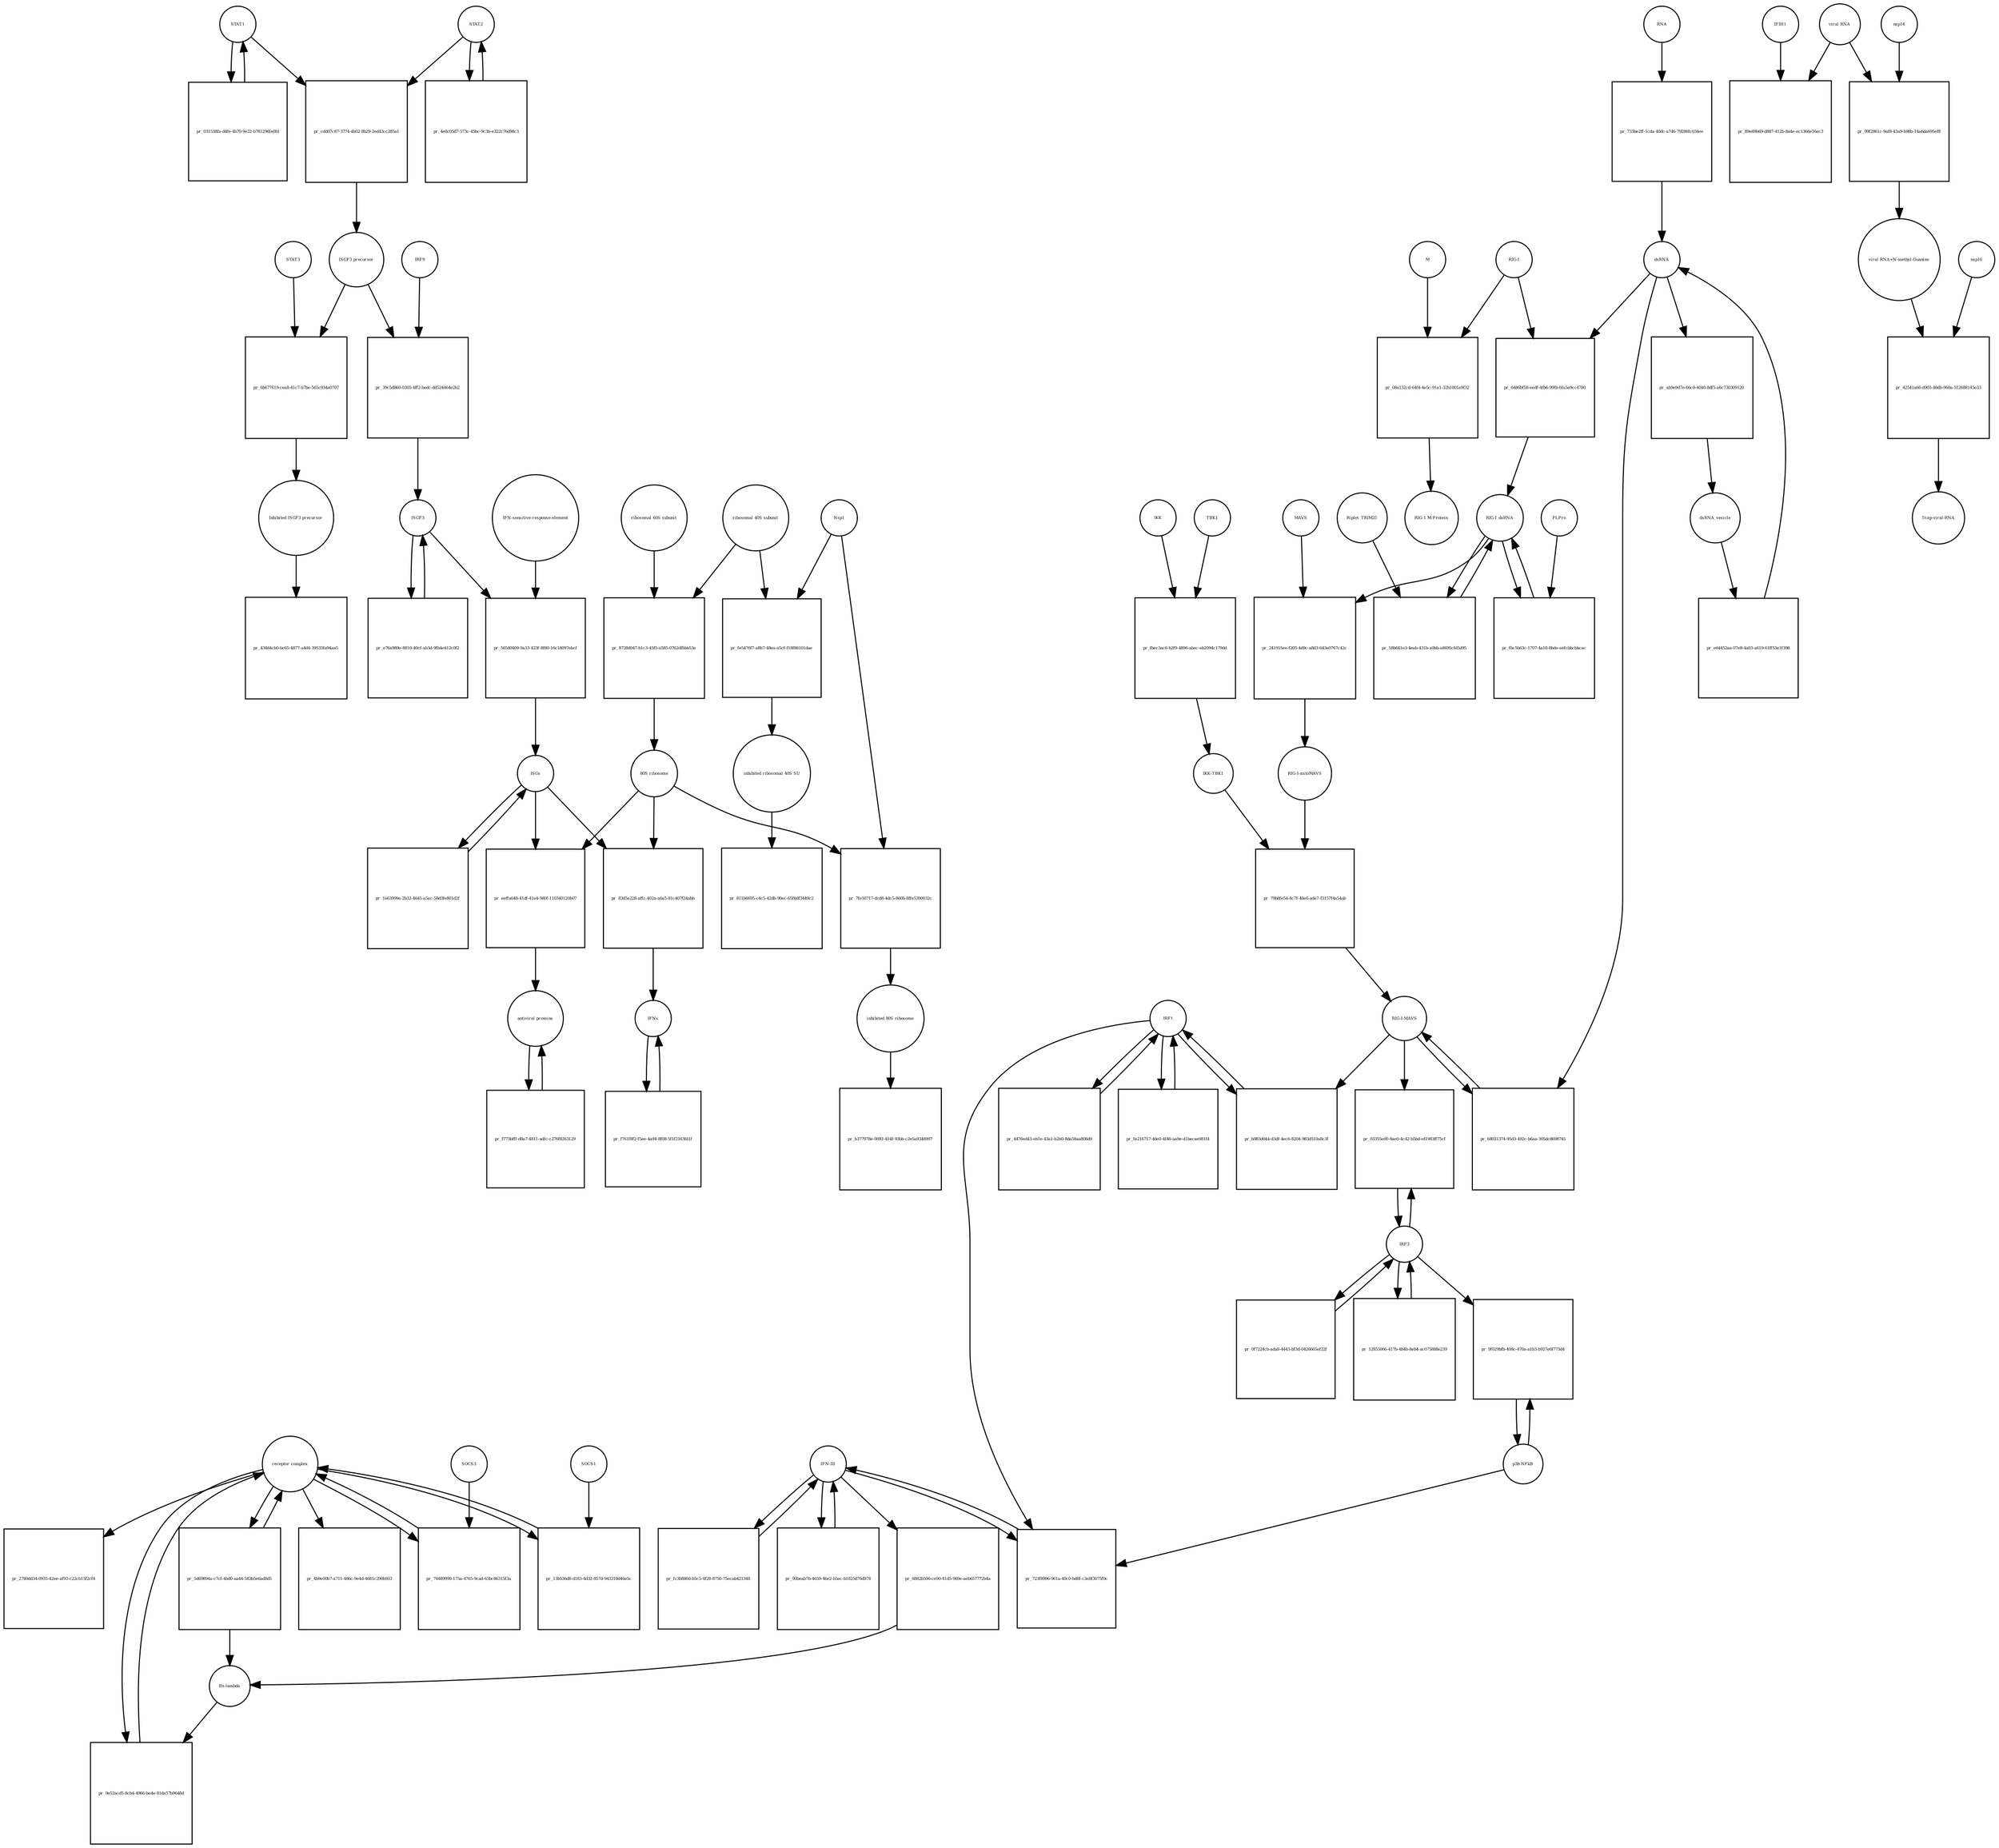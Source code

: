 strict digraph  {
STAT1 [annotation="", bipartite=0, cls=macromolecule, fontsize=4, label=STAT1, shape=circle];
"pr_cdd07c87-3774-4b02-8b29-2ed43cc285a1" [annotation="", bipartite=1, cls=process, fontsize=4, label="pr_cdd07c87-3774-4b02-8b29-2ed43cc285a1", shape=square];
STAT2 [annotation="", bipartite=0, cls=macromolecule, fontsize=4, label=STAT2, shape=circle];
"ISGF3 precursor" [annotation="", bipartite=0, cls=complex, fontsize=4, label="ISGF3 precursor", shape=circle];
"pr_031538fa-d4fe-4b70-9e22-b781296fe0fd" [annotation="", bipartite=1, cls=process, fontsize=4, label="pr_031538fa-d4fe-4b70-9e22-b781296fe0fd", shape=square];
"pr_4e0c05d7-573c-45bc-9c3b-e322c76d98c3" [annotation="", bipartite=1, cls=process, fontsize=4, label="pr_4e0c05d7-573c-45bc-9c3b-e322c76d98c3", shape=square];
"receptor complex" [annotation="", bipartite=0, cls=complex, fontsize=4, label="receptor complex", shape=circle];
"pr_9e52acd5-8cb4-4966-be4e-81da57b9648d" [annotation="", bipartite=1, cls=process, fontsize=4, label="pr_9e52acd5-8cb4-4966-be4e-81da57b9648d", shape=square];
"Ifn lambda" [annotation="", bipartite=0, cls=complex, fontsize=4, label="Ifn lambda", shape=circle];
"IFN-sensitive-response-element" [annotation="", bipartite=0, cls="nucleic acid feature", fontsize=4, label="IFN-sensitive-response-element", shape=circle];
"pr_56540409-9a33-423f-8f80-16c18097ebcf" [annotation="", bipartite=1, cls=process, fontsize=4, label="pr_56540409-9a33-423f-8f80-16c18097ebcf", shape=square];
ISGs [annotation="", bipartite=0, cls="nucleic acid feature", fontsize=4, label=ISGs, shape=circle];
ISGF3 [annotation="", bipartite=0, cls=complex, fontsize=4, label=ISGF3, shape=circle];
"pr_83d5e228-affc-402a-a6a5-81c407f24abb" [annotation="", bipartite=1, cls=process, fontsize=4, label="pr_83d5e228-affc-402a-a6a5-81c407f24abb", shape=square];
IFNs [annotation="", bipartite=0, cls=complex, fontsize=4, label=IFNs, shape=circle];
"80S ribosome" [annotation="", bipartite=0, cls=complex, fontsize=4, label="80S ribosome", shape=circle];
"pr_eeffa648-41df-41e4-980f-110340120b07" [annotation="", bipartite=1, cls=process, fontsize=4, label="pr_eeffa648-41df-41e4-980f-110340120b07", shape=square];
"antiviral proteins" [annotation="", bipartite=0, cls=complex, fontsize=4, label="antiviral proteins", shape=circle];
"pr_e76a989e-8810-40cf-ab3d-9fb4e412c0f2" [annotation="", bipartite=1, cls=process, fontsize=4, label="pr_e76a989e-8810-40cf-ab3d-9fb4e412c0f2", shape=square];
"pr_1e63999e-2b32-4645-a5ec-58d3fe801d2f" [annotation="", bipartite=1, cls=process, fontsize=4, label="pr_1e63999e-2b32-4645-a5ec-58d3fe801d2f", shape=square];
"pr_f773bfff-d8a7-4811-adfc-c276f8263129" [annotation="", bipartite=1, cls=process, fontsize=4, label="pr_f773bfff-d8a7-4811-adfc-c276f8263129", shape=square];
"viral RNA" [annotation="", bipartite=0, cls="nucleic acid feature", fontsize=4, label="viral RNA", shape=circle];
"pr_89e69b69-d887-412b-8a4e-ec1366e16ec3" [annotation="", bipartite=1, cls=process, fontsize=4, label="pr_89e69b69-d887-412b-8a4e-ec1366e16ec3", shape=square];
IFIH1 [annotation="", bipartite=0, cls=macromolecule, fontsize=4, label=IFIH1, shape=circle];
"pr_99f2861c-9af8-43a9-b98b-14a6da695ef8" [annotation="", bipartite=1, cls=process, fontsize=4, label="pr_99f2861c-9af8-43a9-b98b-14a6da695ef8", shape=square];
"viral RNA+N-methyl-Guanine" [annotation="", bipartite=0, cls="nucleic acid feature", fontsize=4, label="viral RNA+N-methyl-Guanine", shape=circle];
nsp14 [annotation=urn_miriam_ncbiprotein_YP_009725309, bipartite=0, cls=macromolecule, fontsize=4, label=nsp14, shape=circle];
"pr_42541a66-d903-40db-960a-512688145e33" [annotation="", bipartite=1, cls=process, fontsize=4, label="pr_42541a66-d903-40db-960a-512688145e33", shape=square];
"5'cap-viral-RNA" [annotation="", bipartite=0, cls="nucleic acid feature", fontsize=4, label="5'cap-viral-RNA", shape=circle];
nsp16 [annotation=urn_miriam_ncbiprotein_YP_009725311, bipartite=0, cls=macromolecule, fontsize=4, label=nsp16, shape=circle];
IKK [annotation="urn_miriam_uniprot_O14920|urn_miriam_uniprot_O15111", bipartite=0, cls=macromolecule, fontsize=4, label=IKK, shape=circle];
"pr_fbec3ac6-b2f9-4896-abec-eb2094c179dd" [annotation="", bipartite=1, cls=process, fontsize=4, label="pr_fbec3ac6-b2f9-4896-abec-eb2094c179dd", shape=square];
TBK1 [annotation=urn_miriam_uniprot_Q9UHD2, bipartite=0, cls=macromolecule, fontsize=4, label=TBK1, shape=circle];
"IKK-TBK1" [annotation="", bipartite=0, cls=complex, fontsize=4, label="IKK-TBK1", shape=circle];
IRF1 [annotation="", bipartite=0, cls=macromolecule, fontsize=4, label=IRF1, shape=circle];
"pr_b983d044-d3df-4ec6-8204-983d510a8c3f" [annotation="", bipartite=1, cls=process, fontsize=4, label="pr_b983d044-d3df-4ec6-8204-983d510a8c3f", shape=square];
"RIG-I-MAVS" [annotation="", bipartite=0, cls=complex, fontsize=4, label="RIG-I-MAVS", shape=circle];
"IFN-III" [annotation="", bipartite=0, cls=macromolecule, fontsize=4, label="IFN-III", shape=circle];
"pr_fc3b880d-b5c5-4f28-8750-75ecab421348" [annotation="", bipartite=1, cls=process, fontsize=4, label="pr_fc3b880d-b5c5-4f28-8750-75ecab421348", shape=square];
"pr_93beab7b-4659-46e2-b5ec-b1825d76d978" [annotation="", bipartite=1, cls=process, fontsize=4, label="pr_93beab7b-4659-46e2-b5ec-b1825d76d978", shape=square];
"pr_723f8996-961a-40c0-bd8f-c3e8f3075f0c" [annotation="", bipartite=1, cls=process, fontsize=4, label="pr_723f8996-961a-40c0-bd8f-c3e8f3075f0c", shape=square];
"p38-NFkB" [annotation="", bipartite=0, cls=complex, fontsize=4, label="p38-NFkB", shape=circle];
"pr_6882b506-ce90-41d5-969e-aeb657772b4a" [annotation="", bipartite=1, cls=process, fontsize=4, label="pr_6882b506-ce90-41d5-969e-aeb657772b4a", shape=square];
"RIG-I" [annotation=urn_miriam_uniprot_O95786, bipartite=0, cls=macromolecule, fontsize=4, label="RIG-I", shape=circle];
"pr_6486bf58-eedf-4fb6-99fb-6fa5e9cc4780" [annotation="", bipartite=1, cls=process, fontsize=4, label="pr_6486bf58-eedf-4fb6-99fb-6fa5e9cc4780", shape=square];
"RIG-I_dsRNA" [annotation="", bipartite=0, cls=complex, fontsize=4, label="RIG-I_dsRNA", shape=circle];
dsRNA [annotation="", bipartite=0, cls="nucleic acid feature", fontsize=4, label=dsRNA, shape=circle];
"RIG-I-mitoMAVS" [annotation="", bipartite=0, cls=complex, fontsize=4, label="RIG-I-mitoMAVS", shape=circle];
"pr_79b8fe54-8c7f-48e6-ade7-f3157f4a54ab" [annotation="", bipartite=1, cls=process, fontsize=4, label="pr_79b8fe54-8c7f-48e6-ade7-f3157f4a54ab", shape=square];
"pr_ab9e9d7e-66c0-4040-8df5-a6c730309120" [annotation="", bipartite=1, cls=process, fontsize=4, label="pr_ab9e9d7e-66c0-4040-8df5-a6c730309120", shape=square];
dsRNA_vesicle [annotation="", bipartite=0, cls="nucleic acid feature", fontsize=4, label=dsRNA_vesicle, shape=circle];
"pr_e64452aa-07e8-4a03-a619-61ff53e1f398" [annotation="", bipartite=1, cls=process, fontsize=4, label="pr_e64452aa-07e8-4a03-a619-61ff53e1f398", shape=square];
"pr_4476ed43-eb1e-43a1-b2b0-8da58aa806d9" [annotation="", bipartite=1, cls=process, fontsize=4, label="pr_4476ed43-eb1e-43a1-b2b0-8da58aa806d9", shape=square];
"pr_fe216717-46e0-4f46-aa9e-d1becae981f4" [annotation="", bipartite=1, cls=process, fontsize=4, label="pr_fe216717-46e0-4f46-aa9e-d1becae981f4", shape=square];
RNA [annotation="", bipartite=0, cls="nucleic acid feature", fontsize=4, label=RNA, shape=circle];
"pr_733be2ff-1cda-40dc-a746-79286fc034ee" [annotation="", bipartite=1, cls=process, fontsize=4, label="pr_733be2ff-1cda-40dc-a746-79286fc034ee", shape=square];
"ribosomal 60S subunit" [annotation="", bipartite=0, cls=complex, fontsize=4, label="ribosomal 60S subunit", shape=circle];
"pr_8728d047-b1c3-45f5-a585-0762dfbbb53e" [annotation="", bipartite=1, cls=process, fontsize=4, label="pr_8728d047-b1c3-45f5-a585-0762dfbbb53e", shape=square];
"ribosomal 40S subunit" [annotation="", bipartite=0, cls=complex, fontsize=4, label="ribosomal 40S subunit", shape=circle];
"pr_fe5476f7-a8b7-48ea-a5cf-f18f86101dae" [annotation="", bipartite=1, cls=process, fontsize=4, label="pr_fe5476f7-a8b7-48ea-a5cf-f18f86101dae", shape=square];
Nsp1 [annotation="urn_miriam_ncbiprotein_YP_009725297|urn_miriam_uniprot_P0C6X7", bipartite=0, cls=macromolecule, fontsize=4, label=Nsp1, shape=circle];
"inhibited ribosomal 40S SU" [annotation="urn_miriam_doi_10.1101%2F2020.05.18.102467", bipartite=0, cls=complex, fontsize=4, label="inhibited ribosomal 40S SU", shape=circle];
"pr_7fe50717-dcd8-4dc5-860b-8ffe5390032c" [annotation="", bipartite=1, cls=process, fontsize=4, label="pr_7fe50717-dcd8-4dc5-860b-8ffe5390032c", shape=square];
"inhibited 80S ribosome" [annotation="", bipartite=0, cls=complex, fontsize=4, label="inhibited 80S ribosome", shape=circle];
"pr_6b677619-cea8-41c7-b7be-565c934a0707" [annotation="", bipartite=1, cls=process, fontsize=4, label="pr_6b677619-cea8-41c7-b7be-565c934a0707", shape=square];
STAT3 [annotation="", bipartite=0, cls=macromolecule, fontsize=4, label=STAT3, shape=circle];
"Inhibited ISGF3 precursor" [annotation="", bipartite=0, cls=complex, fontsize=4, label="Inhibited ISGF3 precursor", shape=circle];
"pr_f761f8f2-f5ee-4a94-8f08-5f1f2163fd1f" [annotation="", bipartite=1, cls=process, fontsize=4, label="pr_f761f8f2-f5ee-4a94-8f08-5f1f2163fd1f", shape=square];
"pr_74489998-175a-4765-9cad-63bc86315f3a" [annotation="", bipartite=1, cls=process, fontsize=4, label="pr_74489998-175a-4765-9cad-63bc86315f3a", shape=square];
SOCS3 [annotation="", bipartite=0, cls=macromolecule, fontsize=4, label=SOCS3, shape=circle];
"pr_13b536d8-d183-4d32-857d-943318d46e5c" [annotation="", bipartite=1, cls=process, fontsize=4, label="pr_13b536d8-d183-4d32-857d-943318d46e5c", shape=square];
SOCS1 [annotation="", bipartite=0, cls=macromolecule, fontsize=4, label=SOCS1, shape=circle];
"pr_43464cb0-bc65-4877-a4d4-39533fa94aa5" [annotation="", bipartite=1, cls=process, fontsize=4, label="pr_43464cb0-bc65-4877-a4d4-39533fa94aa5", shape=square];
"pr_4b9e00b7-a711-486c-9e4d-4681c290b933" [annotation="", bipartite=1, cls=process, fontsize=4, label="pr_4b9e00b7-a711-486c-9e4d-4681c290b933", shape=square];
"pr_2780dd34-0935-42ee-af93-c22cb15f2cf4" [annotation="", bipartite=1, cls=process, fontsize=4, label="pr_2780dd34-0935-42ee-af93-c22cb15f2cf4", shape=square];
"pr_b377978e-0092-414f-93bb-c2e5a9348997" [annotation="", bipartite=1, cls=process, fontsize=4, label="pr_b377978e-0092-414f-93bb-c2e5a9348997", shape=square];
"pr_811b6695-c4c5-42db-90ec-65f6df3449c2" [annotation="", bipartite=1, cls=process, fontsize=4, label="pr_811b6695-c4c5-42db-90ec-65f6df3449c2", shape=square];
"pr_5d69894a-c7cf-4bd0-aa44-583b5e6ad8d5" [annotation="", bipartite=1, cls=process, fontsize=4, label="pr_5d69894a-c7cf-4bd0-aa44-583b5e6ad8d5", shape=square];
M [annotation=urn_miriam_uniprot_P0DTC5, bipartite=0, cls=macromolecule, fontsize=4, label=M, shape=circle];
"pr_08a132cd-64f4-4e5c-91a1-32b1001a9f32" [annotation="", bipartite=1, cls=process, fontsize=4, label="pr_08a132cd-64f4-4e5c-91a1-32b1001a9f32", shape=square];
"RIG-1 M-Protein" [annotation="", bipartite=0, cls=complex, fontsize=4, label="RIG-1 M-Protein", shape=circle];
"pr_241915ee-f205-4d9c-a8d3-643e0767c42c" [annotation="", bipartite=1, cls=process, fontsize=4, label="pr_241915ee-f205-4d9c-a8d3-643e0767c42c", shape=square];
MAVS [annotation=urn_miriam_uniprot_Q7Z434, bipartite=0, cls=macromolecule, fontsize=4, label=MAVS, shape=circle];
"pr_58b641e3-4eab-431b-a0bb-a8695cfd5d95" [annotation="", bipartite=1, cls=process, fontsize=4, label="pr_58b641e3-4eab-431b-a0bb-a8695cfd5d95", shape=square];
Riplet_TRIM25 [annotation="", bipartite=0, cls=complex, fontsize=4, label=Riplet_TRIM25, shape=circle];
"pr_fbc5b63c-1707-4a18-8bde-eefcbbcbbcac" [annotation="", bipartite=1, cls=process, fontsize=4, label="pr_fbc5b63c-1707-4a18-8bde-eefcbbcbbcac", shape=square];
PLPro [annotation="urn_miriam_uniprot_P0C6X7|urn_miriam_uniprot_P0C6U8", bipartite=0, cls=macromolecule, fontsize=4, label=PLPro, shape=circle];
IRF3 [annotation=urn_miriam_uniprot_Q14653, bipartite=0, cls=macromolecule, fontsize=4, label=IRF3, shape=circle];
"pr_03355e00-8ae0-4c42-b5bd-ef1983ff75cf" [annotation="", bipartite=1, cls=process, fontsize=4, label="pr_03355e00-8ae0-4c42-b5bd-ef1983ff75cf", shape=square];
"pr_0f7224cb-ada8-4443-bf3d-0426665ef22f" [annotation="", bipartite=1, cls=process, fontsize=4, label="pr_0f7224cb-ada8-4443-bf3d-0426665ef22f", shape=square];
"pr_12855066-417b-4b4b-8eb4-ac075888e239" [annotation="", bipartite=1, cls=process, fontsize=4, label="pr_12855066-417b-4b4b-8eb4-ac075888e239", shape=square];
"pr_68021374-95d3-492c-b6aa-305dc8698745" [annotation="", bipartite=1, cls=process, fontsize=4, label="pr_68021374-95d3-492c-b6aa-305dc8698745", shape=square];
"pr_9f029bfb-408c-470a-a1b3-b927e6f773d4" [annotation="", bipartite=1, cls=process, fontsize=4, label="pr_9f029bfb-408c-470a-a1b3-b927e6f773d4", shape=square];
"pr_39c5d860-0305-4ff2-bedc-dd524464e2b2" [annotation="", bipartite=1, cls=process, fontsize=4, label="pr_39c5d860-0305-4ff2-bedc-dd524464e2b2", shape=square];
IRF9 [annotation="", bipartite=0, cls=macromolecule, fontsize=4, label=IRF9, shape=circle];
STAT1 -> "pr_cdd07c87-3774-4b02-8b29-2ed43cc285a1"  [annotation="", interaction_type=consumption];
STAT1 -> "pr_031538fa-d4fe-4b70-9e22-b781296fe0fd"  [annotation="", interaction_type=consumption];
"pr_cdd07c87-3774-4b02-8b29-2ed43cc285a1" -> "ISGF3 precursor"  [annotation="", interaction_type=production];
STAT2 -> "pr_cdd07c87-3774-4b02-8b29-2ed43cc285a1"  [annotation="", interaction_type=consumption];
STAT2 -> "pr_4e0c05d7-573c-45bc-9c3b-e322c76d98c3"  [annotation="", interaction_type=consumption];
"ISGF3 precursor" -> "pr_6b677619-cea8-41c7-b7be-565c934a0707"  [annotation="", interaction_type=consumption];
"ISGF3 precursor" -> "pr_39c5d860-0305-4ff2-bedc-dd524464e2b2"  [annotation="", interaction_type=consumption];
"pr_031538fa-d4fe-4b70-9e22-b781296fe0fd" -> STAT1  [annotation="", interaction_type=production];
"pr_4e0c05d7-573c-45bc-9c3b-e322c76d98c3" -> STAT2  [annotation="", interaction_type=production];
"receptor complex" -> "pr_9e52acd5-8cb4-4966-be4e-81da57b9648d"  [annotation="", interaction_type=consumption];
"receptor complex" -> "pr_74489998-175a-4765-9cad-63bc86315f3a"  [annotation="", interaction_type=consumption];
"receptor complex" -> "pr_13b536d8-d183-4d32-857d-943318d46e5c"  [annotation="", interaction_type=consumption];
"receptor complex" -> "pr_4b9e00b7-a711-486c-9e4d-4681c290b933"  [annotation="", interaction_type=consumption];
"receptor complex" -> "pr_2780dd34-0935-42ee-af93-c22cb15f2cf4"  [annotation="", interaction_type=consumption];
"receptor complex" -> "pr_5d69894a-c7cf-4bd0-aa44-583b5e6ad8d5"  [annotation="", interaction_type=consumption];
"pr_9e52acd5-8cb4-4966-be4e-81da57b9648d" -> "receptor complex"  [annotation="", interaction_type=production];
"Ifn lambda" -> "pr_9e52acd5-8cb4-4966-be4e-81da57b9648d"  [annotation="urn_miriam_doi_10.3791%2F53575", interaction_type=stimulation];
"IFN-sensitive-response-element" -> "pr_56540409-9a33-423f-8f80-16c18097ebcf"  [annotation="", interaction_type=consumption];
"pr_56540409-9a33-423f-8f80-16c18097ebcf" -> ISGs  [annotation="", interaction_type=production];
ISGs -> "pr_83d5e228-affc-402a-a6a5-81c407f24abb"  [annotation="", interaction_type=consumption];
ISGs -> "pr_eeffa648-41df-41e4-980f-110340120b07"  [annotation="", interaction_type=consumption];
ISGs -> "pr_1e63999e-2b32-4645-a5ec-58d3fe801d2f"  [annotation="", interaction_type=consumption];
ISGF3 -> "pr_56540409-9a33-423f-8f80-16c18097ebcf"  [annotation=urn_miriam_pubmed_30936491, interaction_type="necessary stimulation"];
ISGF3 -> "pr_e76a989e-8810-40cf-ab3d-9fb4e412c0f2"  [annotation="", interaction_type=consumption];
"pr_83d5e228-affc-402a-a6a5-81c407f24abb" -> IFNs  [annotation="", interaction_type=production];
IFNs -> "pr_f761f8f2-f5ee-4a94-8f08-5f1f2163fd1f"  [annotation="", interaction_type=consumption];
"80S ribosome" -> "pr_83d5e228-affc-402a-a6a5-81c407f24abb"  [annotation=urn_miriam_pubmed_30936491, interaction_type=catalysis];
"80S ribosome" -> "pr_eeffa648-41df-41e4-980f-110340120b07"  [annotation=urn_miriam_pubmed_30936491, interaction_type=catalysis];
"80S ribosome" -> "pr_7fe50717-dcd8-4dc5-860b-8ffe5390032c"  [annotation="", interaction_type=consumption];
"pr_eeffa648-41df-41e4-980f-110340120b07" -> "antiviral proteins"  [annotation="", interaction_type=production];
"antiviral proteins" -> "pr_f773bfff-d8a7-4811-adfc-c276f8263129"  [annotation="", interaction_type=consumption];
"pr_e76a989e-8810-40cf-ab3d-9fb4e412c0f2" -> ISGF3  [annotation="", interaction_type=production];
"pr_1e63999e-2b32-4645-a5ec-58d3fe801d2f" -> ISGs  [annotation="", interaction_type=production];
"pr_f773bfff-d8a7-4811-adfc-c276f8263129" -> "antiviral proteins"  [annotation="", interaction_type=production];
"viral RNA" -> "pr_89e69b69-d887-412b-8a4e-ec1366e16ec3"  [annotation="", interaction_type=consumption];
"viral RNA" -> "pr_99f2861c-9af8-43a9-b98b-14a6da695ef8"  [annotation="", interaction_type=consumption];
IFIH1 -> "pr_89e69b69-d887-412b-8a4e-ec1366e16ec3"  [annotation="urn_miriam_doi_10.1016%2Fj.chom.2020.05.008", interaction_type=catalysis];
"pr_99f2861c-9af8-43a9-b98b-14a6da695ef8" -> "viral RNA+N-methyl-Guanine"  [annotation="", interaction_type=production];
"viral RNA+N-methyl-Guanine" -> "pr_42541a66-d903-40db-960a-512688145e33"  [annotation="", interaction_type=consumption];
nsp14 -> "pr_99f2861c-9af8-43a9-b98b-14a6da695ef8"  [annotation="urn_miriam_doi_10.1016%2Fj.chom.2020.05.008", interaction_type=catalysis];
"pr_42541a66-d903-40db-960a-512688145e33" -> "5'cap-viral-RNA"  [annotation="", interaction_type=production];
nsp16 -> "pr_42541a66-d903-40db-960a-512688145e33"  [annotation="urn_miriam_doi_10.1016%2Fj.chom.2020.05.008", interaction_type=catalysis];
IKK -> "pr_fbec3ac6-b2f9-4896-abec-eb2094c179dd"  [annotation="", interaction_type=consumption];
"pr_fbec3ac6-b2f9-4896-abec-eb2094c179dd" -> "IKK-TBK1"  [annotation="", interaction_type=production];
TBK1 -> "pr_fbec3ac6-b2f9-4896-abec-eb2094c179dd"  [annotation="", interaction_type=consumption];
"IKK-TBK1" -> "pr_79b8fe54-8c7f-48e6-ade7-f3157f4a54ab"  [annotation="", interaction_type=consumption];
IRF1 -> "pr_b983d044-d3df-4ec6-8204-983d510a8c3f"  [annotation="", interaction_type=consumption];
IRF1 -> "pr_723f8996-961a-40c0-bd8f-c3e8f3075f0c"  [annotation="", interaction_type=stimulation];
IRF1 -> "pr_4476ed43-eb1e-43a1-b2b0-8da58aa806d9"  [annotation="", interaction_type=consumption];
IRF1 -> "pr_fe216717-46e0-4f46-aa9e-d1becae981f4"  [annotation="", interaction_type=consumption];
"pr_b983d044-d3df-4ec6-8204-983d510a8c3f" -> IRF1  [annotation="", interaction_type=production];
"RIG-I-MAVS" -> "pr_b983d044-d3df-4ec6-8204-983d510a8c3f"  [annotation=urn_miriam_pubmed_25045870, interaction_type=catalysis];
"RIG-I-MAVS" -> "pr_03355e00-8ae0-4c42-b5bd-ef1983ff75cf"  [annotation=urn_miriam_pubmed_25636800, interaction_type=stimulation];
"RIG-I-MAVS" -> "pr_68021374-95d3-492c-b6aa-305dc8698745"  [annotation="", interaction_type=consumption];
"IFN-III" -> "pr_fc3b880d-b5c5-4f28-8750-75ecab421348"  [annotation="", interaction_type=consumption];
"IFN-III" -> "pr_93beab7b-4659-46e2-b5ec-b1825d76d978"  [annotation="", interaction_type=consumption];
"IFN-III" -> "pr_723f8996-961a-40c0-bd8f-c3e8f3075f0c"  [annotation="", interaction_type=consumption];
"IFN-III" -> "pr_6882b506-ce90-41d5-969e-aeb657772b4a"  [annotation="", interaction_type=consumption];
"pr_fc3b880d-b5c5-4f28-8750-75ecab421348" -> "IFN-III"  [annotation="", interaction_type=production];
"pr_93beab7b-4659-46e2-b5ec-b1825d76d978" -> "IFN-III"  [annotation="", interaction_type=production];
"pr_723f8996-961a-40c0-bd8f-c3e8f3075f0c" -> "IFN-III"  [annotation="", interaction_type=production];
"p38-NFkB" -> "pr_723f8996-961a-40c0-bd8f-c3e8f3075f0c"  [annotation="", interaction_type=stimulation];
"p38-NFkB" -> "pr_9f029bfb-408c-470a-a1b3-b927e6f773d4"  [annotation="", interaction_type=consumption];
"pr_6882b506-ce90-41d5-969e-aeb657772b4a" -> "Ifn lambda"  [annotation="", interaction_type=production];
"RIG-I" -> "pr_6486bf58-eedf-4fb6-99fb-6fa5e9cc4780"  [annotation="", interaction_type=consumption];
"RIG-I" -> "pr_08a132cd-64f4-4e5c-91a1-32b1001a9f32"  [annotation="", interaction_type=consumption];
"pr_6486bf58-eedf-4fb6-99fb-6fa5e9cc4780" -> "RIG-I_dsRNA"  [annotation="", interaction_type=production];
"RIG-I_dsRNA" -> "pr_241915ee-f205-4d9c-a8d3-643e0767c42c"  [annotation="", interaction_type=consumption];
"RIG-I_dsRNA" -> "pr_58b641e3-4eab-431b-a0bb-a8695cfd5d95"  [annotation="", interaction_type=consumption];
"RIG-I_dsRNA" -> "pr_fbc5b63c-1707-4a18-8bde-eefcbbcbbcac"  [annotation="", interaction_type=consumption];
dsRNA -> "pr_6486bf58-eedf-4fb6-99fb-6fa5e9cc4780"  [annotation=urn_miriam_pubmed_25045870, interaction_type="necessary stimulation"];
dsRNA -> "pr_ab9e9d7e-66c0-4040-8df5-a6c730309120"  [annotation="", interaction_type=consumption];
dsRNA -> "pr_68021374-95d3-492c-b6aa-305dc8698745"  [annotation=urn_miriam_pubmed_25636800, interaction_type="necessary stimulation"];
"RIG-I-mitoMAVS" -> "pr_79b8fe54-8c7f-48e6-ade7-f3157f4a54ab"  [annotation="", interaction_type=consumption];
"pr_79b8fe54-8c7f-48e6-ade7-f3157f4a54ab" -> "RIG-I-MAVS"  [annotation="", interaction_type=production];
"pr_ab9e9d7e-66c0-4040-8df5-a6c730309120" -> dsRNA_vesicle  [annotation="", interaction_type=production];
dsRNA_vesicle -> "pr_e64452aa-07e8-4a03-a619-61ff53e1f398"  [annotation="", interaction_type=consumption];
"pr_e64452aa-07e8-4a03-a619-61ff53e1f398" -> dsRNA  [annotation="", interaction_type=production];
"pr_4476ed43-eb1e-43a1-b2b0-8da58aa806d9" -> IRF1  [annotation="", interaction_type=production];
"pr_fe216717-46e0-4f46-aa9e-d1becae981f4" -> IRF1  [annotation="", interaction_type=production];
RNA -> "pr_733be2ff-1cda-40dc-a746-79286fc034ee"  [annotation="", interaction_type=consumption];
"pr_733be2ff-1cda-40dc-a746-79286fc034ee" -> dsRNA  [annotation="", interaction_type=production];
"ribosomal 60S subunit" -> "pr_8728d047-b1c3-45f5-a585-0762dfbbb53e"  [annotation="", interaction_type=consumption];
"pr_8728d047-b1c3-45f5-a585-0762dfbbb53e" -> "80S ribosome"  [annotation="", interaction_type=production];
"ribosomal 40S subunit" -> "pr_8728d047-b1c3-45f5-a585-0762dfbbb53e"  [annotation="", interaction_type=consumption];
"ribosomal 40S subunit" -> "pr_fe5476f7-a8b7-48ea-a5cf-f18f86101dae"  [annotation="", interaction_type=consumption];
"pr_fe5476f7-a8b7-48ea-a5cf-f18f86101dae" -> "inhibited ribosomal 40S SU"  [annotation="", interaction_type=production];
Nsp1 -> "pr_fe5476f7-a8b7-48ea-a5cf-f18f86101dae"  [annotation="", interaction_type=consumption];
Nsp1 -> "pr_7fe50717-dcd8-4dc5-860b-8ffe5390032c"  [annotation="", interaction_type=consumption];
"inhibited ribosomal 40S SU" -> "pr_811b6695-c4c5-42db-90ec-65f6df3449c2"  [annotation="", interaction_type=consumption];
"pr_7fe50717-dcd8-4dc5-860b-8ffe5390032c" -> "inhibited 80S ribosome"  [annotation="", interaction_type=production];
"inhibited 80S ribosome" -> "pr_b377978e-0092-414f-93bb-c2e5a9348997"  [annotation="", interaction_type=consumption];
"pr_6b677619-cea8-41c7-b7be-565c934a0707" -> "Inhibited ISGF3 precursor"  [annotation="", interaction_type=production];
STAT3 -> "pr_6b677619-cea8-41c7-b7be-565c934a0707"  [annotation="", interaction_type=consumption];
"Inhibited ISGF3 precursor" -> "pr_43464cb0-bc65-4877-a4d4-39533fa94aa5"  [annotation="", interaction_type=consumption];
"pr_f761f8f2-f5ee-4a94-8f08-5f1f2163fd1f" -> IFNs  [annotation="", interaction_type=production];
"pr_74489998-175a-4765-9cad-63bc86315f3a" -> "receptor complex"  [annotation="", interaction_type=production];
SOCS3 -> "pr_74489998-175a-4765-9cad-63bc86315f3a"  [annotation="", interaction_type=consumption];
"pr_13b536d8-d183-4d32-857d-943318d46e5c" -> "receptor complex"  [annotation="", interaction_type=production];
SOCS1 -> "pr_13b536d8-d183-4d32-857d-943318d46e5c"  [annotation="", interaction_type=consumption];
"pr_5d69894a-c7cf-4bd0-aa44-583b5e6ad8d5" -> "Ifn lambda"  [annotation="", interaction_type=production];
"pr_5d69894a-c7cf-4bd0-aa44-583b5e6ad8d5" -> "receptor complex"  [annotation="", interaction_type=production];
M -> "pr_08a132cd-64f4-4e5c-91a1-32b1001a9f32"  [annotation="", interaction_type=consumption];
"pr_08a132cd-64f4-4e5c-91a1-32b1001a9f32" -> "RIG-1 M-Protein"  [annotation="", interaction_type=production];
"pr_241915ee-f205-4d9c-a8d3-643e0767c42c" -> "RIG-I-mitoMAVS"  [annotation="", interaction_type=production];
MAVS -> "pr_241915ee-f205-4d9c-a8d3-643e0767c42c"  [annotation="", interaction_type=consumption];
"pr_58b641e3-4eab-431b-a0bb-a8695cfd5d95" -> "RIG-I_dsRNA"  [annotation="", interaction_type=production];
Riplet_TRIM25 -> "pr_58b641e3-4eab-431b-a0bb-a8695cfd5d95"  [annotation=urn_miriam_pubmed_22390971, interaction_type=catalysis];
"pr_fbc5b63c-1707-4a18-8bde-eefcbbcbbcac" -> "RIG-I_dsRNA"  [annotation="", interaction_type=production];
PLPro -> "pr_fbc5b63c-1707-4a18-8bde-eefcbbcbbcac"  [annotation=urn_miriam_pubmed_25554382, interaction_type=catalysis];
IRF3 -> "pr_03355e00-8ae0-4c42-b5bd-ef1983ff75cf"  [annotation="", interaction_type=consumption];
IRF3 -> "pr_0f7224cb-ada8-4443-bf3d-0426665ef22f"  [annotation="", interaction_type=consumption];
IRF3 -> "pr_12855066-417b-4b4b-8eb4-ac075888e239"  [annotation="", interaction_type=consumption];
IRF3 -> "pr_9f029bfb-408c-470a-a1b3-b927e6f773d4"  [annotation="", interaction_type=consumption];
"pr_03355e00-8ae0-4c42-b5bd-ef1983ff75cf" -> IRF3  [annotation="", interaction_type=production];
"pr_0f7224cb-ada8-4443-bf3d-0426665ef22f" -> IRF3  [annotation="", interaction_type=production];
"pr_12855066-417b-4b4b-8eb4-ac075888e239" -> IRF3  [annotation="", interaction_type=production];
"pr_68021374-95d3-492c-b6aa-305dc8698745" -> "RIG-I-MAVS"  [annotation="", interaction_type=production];
"pr_9f029bfb-408c-470a-a1b3-b927e6f773d4" -> "p38-NFkB"  [annotation="", interaction_type=production];
"pr_39c5d860-0305-4ff2-bedc-dd524464e2b2" -> ISGF3  [annotation="", interaction_type=production];
IRF9 -> "pr_39c5d860-0305-4ff2-bedc-dd524464e2b2"  [annotation="", interaction_type=consumption];
}
